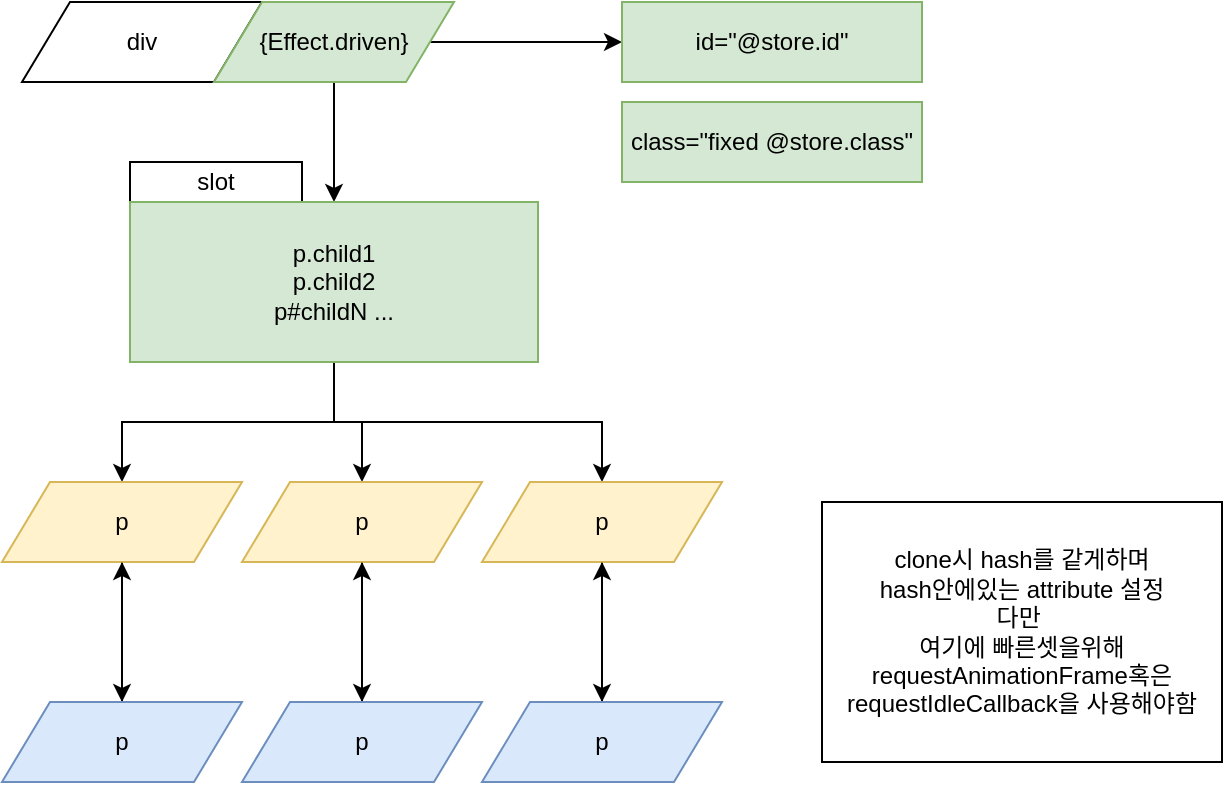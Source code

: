 <mxfile version="12.3.1" type="device" pages="1"><diagram id="C6xdC5VxrDYY2yE77Mjf" name="Page-1"><mxGraphModel dx="861" dy="467" grid="1" gridSize="10" guides="1" tooltips="1" connect="1" arrows="1" fold="1" page="1" pageScale="1" pageWidth="827" pageHeight="1169" math="0" shadow="0"><root><mxCell id="0"/><mxCell id="1" parent="0"/><mxCell id="kb6XyucZb_BGlTMtPpT1-6" value="div" style="shape=parallelogram;perimeter=parallelogramPerimeter;whiteSpace=wrap;html=1;" vertex="1" parent="1"><mxGeometry x="120" y="160" width="120" height="40" as="geometry"/></mxCell><mxCell id="kb6XyucZb_BGlTMtPpT1-12" value="" style="edgeStyle=orthogonalEdgeStyle;rounded=0;orthogonalLoop=1;jettySize=auto;html=1;" edge="1" parent="1" source="kb6XyucZb_BGlTMtPpT1-10" target="kb6XyucZb_BGlTMtPpT1-11"><mxGeometry relative="1" as="geometry"/></mxCell><mxCell id="kb6XyucZb_BGlTMtPpT1-19" style="edgeStyle=orthogonalEdgeStyle;rounded=0;orthogonalLoop=1;jettySize=auto;html=1;exitX=0.5;exitY=1;exitDx=0;exitDy=0;entryX=0.5;entryY=0;entryDx=0;entryDy=0;" edge="1" parent="1" source="kb6XyucZb_BGlTMtPpT1-10" target="kb6XyucZb_BGlTMtPpT1-18"><mxGeometry relative="1" as="geometry"/></mxCell><mxCell id="kb6XyucZb_BGlTMtPpT1-10" value="{Effect.driven}" style="shape=parallelogram;perimeter=parallelogramPerimeter;whiteSpace=wrap;html=1;fillColor=#d5e8d4;strokeColor=#82b366;" vertex="1" parent="1"><mxGeometry x="216" y="160" width="120" height="40" as="geometry"/></mxCell><mxCell id="kb6XyucZb_BGlTMtPpT1-11" value="id=&quot;@store.id&quot;" style="shape=parallelogram;perimeter=parallelogramPerimeter;whiteSpace=wrap;html=1;fillColor=#d5e8d4;strokeColor=#82b366;size=0;" vertex="1" parent="1"><mxGeometry x="420" y="160" width="150" height="40" as="geometry"/></mxCell><mxCell id="kb6XyucZb_BGlTMtPpT1-14" value="class=&quot;fixed @store.class&quot;" style="shape=parallelogram;perimeter=parallelogramPerimeter;whiteSpace=wrap;html=1;fillColor=#d5e8d4;strokeColor=#82b366;size=0;" vertex="1" parent="1"><mxGeometry x="420" y="210" width="150" height="40" as="geometry"/></mxCell><mxCell id="kb6XyucZb_BGlTMtPpT1-17" value="slot" style="shape=parallelogram;perimeter=parallelogramPerimeter;whiteSpace=wrap;html=1;size=0;" vertex="1" parent="1"><mxGeometry x="174" y="240" width="86" height="20" as="geometry"/></mxCell><mxCell id="kb6XyucZb_BGlTMtPpT1-25" style="edgeStyle=orthogonalEdgeStyle;rounded=0;orthogonalLoop=1;jettySize=auto;html=1;exitX=0.5;exitY=1;exitDx=0;exitDy=0;entryX=0.5;entryY=0;entryDx=0;entryDy=0;" edge="1" parent="1" source="kb6XyucZb_BGlTMtPpT1-18" target="kb6XyucZb_BGlTMtPpT1-22"><mxGeometry relative="1" as="geometry"/></mxCell><mxCell id="kb6XyucZb_BGlTMtPpT1-26" style="edgeStyle=orthogonalEdgeStyle;rounded=0;orthogonalLoop=1;jettySize=auto;html=1;exitX=0.5;exitY=1;exitDx=0;exitDy=0;entryX=0.5;entryY=0;entryDx=0;entryDy=0;" edge="1" parent="1" source="kb6XyucZb_BGlTMtPpT1-18" target="kb6XyucZb_BGlTMtPpT1-23"><mxGeometry relative="1" as="geometry"/></mxCell><mxCell id="kb6XyucZb_BGlTMtPpT1-27" style="edgeStyle=orthogonalEdgeStyle;rounded=0;orthogonalLoop=1;jettySize=auto;html=1;exitX=0.5;exitY=1;exitDx=0;exitDy=0;entryX=0.5;entryY=0;entryDx=0;entryDy=0;" edge="1" parent="1" source="kb6XyucZb_BGlTMtPpT1-18" target="kb6XyucZb_BGlTMtPpT1-24"><mxGeometry relative="1" as="geometry"/></mxCell><mxCell id="kb6XyucZb_BGlTMtPpT1-18" value="p.child1&lt;br&gt;p.child2&lt;br&gt;p#childN ..." style="rounded=1;whiteSpace=wrap;html=1;fillColor=#d5e8d4;strokeColor=#82b366;arcSize=0;" vertex="1" parent="1"><mxGeometry x="174" y="260" width="204" height="80" as="geometry"/></mxCell><mxCell id="kb6XyucZb_BGlTMtPpT1-31" style="edgeStyle=orthogonalEdgeStyle;rounded=0;orthogonalLoop=1;jettySize=auto;html=1;exitX=0.5;exitY=1;exitDx=0;exitDy=0;" edge="1" parent="1" source="kb6XyucZb_BGlTMtPpT1-22" target="kb6XyucZb_BGlTMtPpT1-28"><mxGeometry relative="1" as="geometry"/></mxCell><mxCell id="kb6XyucZb_BGlTMtPpT1-22" value="p" style="shape=parallelogram;perimeter=parallelogramPerimeter;whiteSpace=wrap;html=1;fillColor=#fff2cc;strokeColor=#d6b656;" vertex="1" parent="1"><mxGeometry x="110" y="400" width="120" height="40" as="geometry"/></mxCell><mxCell id="kb6XyucZb_BGlTMtPpT1-33" style="edgeStyle=orthogonalEdgeStyle;rounded=0;orthogonalLoop=1;jettySize=auto;html=1;exitX=0.5;exitY=1;exitDx=0;exitDy=0;" edge="1" parent="1" source="kb6XyucZb_BGlTMtPpT1-23" target="kb6XyucZb_BGlTMtPpT1-29"><mxGeometry relative="1" as="geometry"/></mxCell><mxCell id="kb6XyucZb_BGlTMtPpT1-23" value="p" style="shape=parallelogram;perimeter=parallelogramPerimeter;whiteSpace=wrap;html=1;fillColor=#fff2cc;strokeColor=#d6b656;" vertex="1" parent="1"><mxGeometry x="230" y="400" width="120" height="40" as="geometry"/></mxCell><mxCell id="kb6XyucZb_BGlTMtPpT1-35" style="edgeStyle=orthogonalEdgeStyle;rounded=0;orthogonalLoop=1;jettySize=auto;html=1;exitX=0.5;exitY=1;exitDx=0;exitDy=0;" edge="1" parent="1" source="kb6XyucZb_BGlTMtPpT1-24" target="kb6XyucZb_BGlTMtPpT1-30"><mxGeometry relative="1" as="geometry"/></mxCell><mxCell id="kb6XyucZb_BGlTMtPpT1-24" value="p" style="shape=parallelogram;perimeter=parallelogramPerimeter;whiteSpace=wrap;html=1;fillColor=#fff2cc;strokeColor=#d6b656;" vertex="1" parent="1"><mxGeometry x="350" y="400" width="120" height="40" as="geometry"/></mxCell><mxCell id="kb6XyucZb_BGlTMtPpT1-32" style="edgeStyle=orthogonalEdgeStyle;rounded=0;orthogonalLoop=1;jettySize=auto;html=1;exitX=0.5;exitY=0;exitDx=0;exitDy=0;entryX=0.5;entryY=1;entryDx=0;entryDy=0;" edge="1" parent="1" source="kb6XyucZb_BGlTMtPpT1-28" target="kb6XyucZb_BGlTMtPpT1-22"><mxGeometry relative="1" as="geometry"/></mxCell><mxCell id="kb6XyucZb_BGlTMtPpT1-28" value="p" style="shape=parallelogram;perimeter=parallelogramPerimeter;whiteSpace=wrap;html=1;fillColor=#dae8fc;strokeColor=#6c8ebf;" vertex="1" parent="1"><mxGeometry x="110" y="510" width="120" height="40" as="geometry"/></mxCell><mxCell id="kb6XyucZb_BGlTMtPpT1-34" style="edgeStyle=orthogonalEdgeStyle;rounded=0;orthogonalLoop=1;jettySize=auto;html=1;exitX=0.5;exitY=0;exitDx=0;exitDy=0;" edge="1" parent="1" source="kb6XyucZb_BGlTMtPpT1-29" target="kb6XyucZb_BGlTMtPpT1-23"><mxGeometry relative="1" as="geometry"/></mxCell><mxCell id="kb6XyucZb_BGlTMtPpT1-29" value="p" style="shape=parallelogram;perimeter=parallelogramPerimeter;whiteSpace=wrap;html=1;fillColor=#dae8fc;strokeColor=#6c8ebf;" vertex="1" parent="1"><mxGeometry x="230" y="510" width="120" height="40" as="geometry"/></mxCell><mxCell id="kb6XyucZb_BGlTMtPpT1-36" style="edgeStyle=orthogonalEdgeStyle;rounded=0;orthogonalLoop=1;jettySize=auto;html=1;exitX=0.5;exitY=0;exitDx=0;exitDy=0;entryX=0.5;entryY=1;entryDx=0;entryDy=0;" edge="1" parent="1" source="kb6XyucZb_BGlTMtPpT1-30" target="kb6XyucZb_BGlTMtPpT1-24"><mxGeometry relative="1" as="geometry"/></mxCell><mxCell id="kb6XyucZb_BGlTMtPpT1-30" value="p" style="shape=parallelogram;perimeter=parallelogramPerimeter;whiteSpace=wrap;html=1;fillColor=#dae8fc;strokeColor=#6c8ebf;" vertex="1" parent="1"><mxGeometry x="350" y="510" width="120" height="40" as="geometry"/></mxCell><mxCell id="kb6XyucZb_BGlTMtPpT1-39" value="clone시 hash를 같게하며&lt;br&gt;hash안에있는 attribute 설정&lt;br&gt;다만&amp;nbsp;&lt;br&gt;여기에 빠른셋을위해&lt;br&gt;requestAnimationFrame혹은&lt;br&gt;requestIdleCallback을 사용해야함" style="rounded=0;whiteSpace=wrap;html=1;" vertex="1" parent="1"><mxGeometry x="520" y="410" width="200" height="130" as="geometry"/></mxCell></root></mxGraphModel></diagram></mxfile>